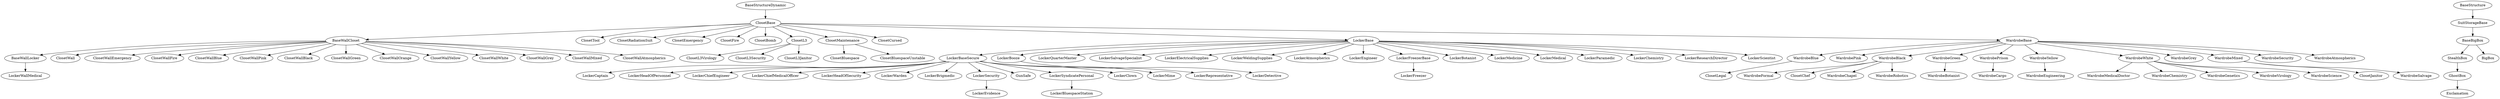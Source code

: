 digraph {
BaseStructureDynamic -> ClosetBase
 -> BaseWallCloset
BaseWallCloset -> BaseWallLocker
BaseStructure -> SuitStorageBase
 -> BaseBigBox
BaseBigBox -> StealthBox
BaseBigBox -> BigBox
StealthBox -> GhostBox
 -> Exclamation
ClosetBase -> ClosetTool
ClosetBase -> ClosetRadiationSuit
ClosetBase -> ClosetEmergency
ClosetBase -> ClosetFire
ClosetBase -> ClosetBomb
ClosetBase -> ClosetL3
ClosetL3 -> ClosetL3Virology
ClosetL3 -> ClosetL3Security
ClosetL3 -> ClosetL3Janitor
ClosetBase -> ClosetMaintenance
ClosetMaintenance -> ClosetBluespace
ClosetMaintenance -> ClosetBluespaceUnstable
ClosetBase -> ClosetCursed
ClosetBase -> LockerBase
LockerBase -> LockerBaseSecure
LockerBase -> LockerBooze
LockerBase -> LockerQuarterMaster
LockerBase -> LockerSalvageSpecialist
LockerBaseSecure -> LockerCaptain
LockerBaseSecure -> LockerHeadOfPersonnel
LockerBaseSecure -> LockerChiefEngineer
LockerBase -> LockerElectricalSupplies
LockerBase -> LockerWeldingSupplies
LockerBase -> LockerAtmospherics
LockerBase -> LockerEngineer
LockerBase -> LockerFreezerBase
LockerFreezerBase -> LockerFreezer
LockerBase -> LockerBotanist
LockerBase -> LockerMedicine
LockerBase -> LockerMedical
LockerBase -> LockerParamedic
LockerBase -> LockerChemistry
LockerBaseSecure -> LockerChiefMedicalOfficer
LockerBase -> LockerResearchDirector
LockerBase -> LockerScientist
LockerBaseSecure -> LockerHeadOfSecurity
LockerBaseSecure -> LockerWarden
LockerBaseSecure -> LockerBrigmedic
LockerBaseSecure -> LockerSecurity
LockerBaseSecure -> GunSafe
LockerBooze -> LockerDetective
LockerSecurity -> LockerEvidence
LockerBaseSecure -> LockerSyndicatePersonal
LockerSyndicatePersonal -> LockerBluespaceStation
LockerBaseSecure -> LockerClown
LockerBaseSecure -> LockerMime
LockerBaseSecure -> LockerRepresentative
BaseWallCloset -> ClosetWall
BaseWallCloset -> ClosetWallEmergency
BaseWallCloset -> ClosetWallFire
BaseWallCloset -> ClosetWallBlue
BaseWallCloset -> ClosetWallPink
BaseWallCloset -> ClosetWallBlack
BaseWallCloset -> ClosetWallGreen
BaseWallCloset -> ClosetWallOrange
BaseWallCloset -> ClosetWallYellow
BaseWallCloset -> ClosetWallWhite
BaseWallCloset -> ClosetWallGrey
BaseWallCloset -> ClosetWallMixed
BaseWallCloset -> ClosetWallAtmospherics
BaseWallLocker -> LockerWallMedical
ClosetBase -> WardrobeBase
WardrobeBase -> WardrobeBlue
WardrobeBase -> WardrobePink
WardrobeBase -> WardrobeBlack
WardrobeBase -> WardrobeGreen
WardrobeBase -> WardrobePrison
WardrobeBase -> WardrobeYellow
WardrobeBase -> WardrobeWhite
WardrobeBase -> WardrobeGrey
WardrobeBase -> WardrobeMixed
WardrobeBase -> WardrobeSecurity
WardrobeBase -> WardrobeAtmospherics
WardrobeMixed -> ClosetJanitor
WardrobeBlack -> WardrobeFormal
WardrobeBlack -> ClosetChef
WardrobeBlack -> WardrobeChapel
WardrobeBlue -> ClosetLegal
WardrobePrison -> WardrobeCargo
WardrobeMixed -> WardrobeSalvage
WardrobeYellow -> WardrobeEngineering
WardrobeWhite -> WardrobeMedicalDoctor
WardrobeBlack -> WardrobeRobotics
WardrobeWhite -> WardrobeChemistry
WardrobeWhite -> WardrobeGenetics
WardrobeWhite -> WardrobeVirology
WardrobeWhite -> WardrobeScience
WardrobeGreen -> WardrobeBotanist
}
